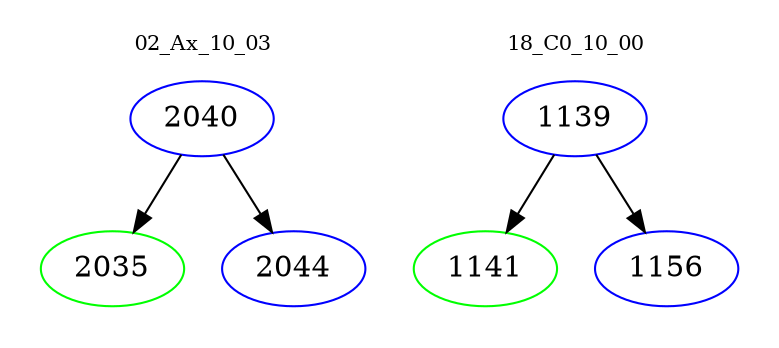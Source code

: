 digraph{
subgraph cluster_0 {
color = white
label = "02_Ax_10_03";
fontsize=10;
T0_2040 [label="2040", color="blue"]
T0_2040 -> T0_2035 [color="black"]
T0_2035 [label="2035", color="green"]
T0_2040 -> T0_2044 [color="black"]
T0_2044 [label="2044", color="blue"]
}
subgraph cluster_1 {
color = white
label = "18_C0_10_00";
fontsize=10;
T1_1139 [label="1139", color="blue"]
T1_1139 -> T1_1141 [color="black"]
T1_1141 [label="1141", color="green"]
T1_1139 -> T1_1156 [color="black"]
T1_1156 [label="1156", color="blue"]
}
}
